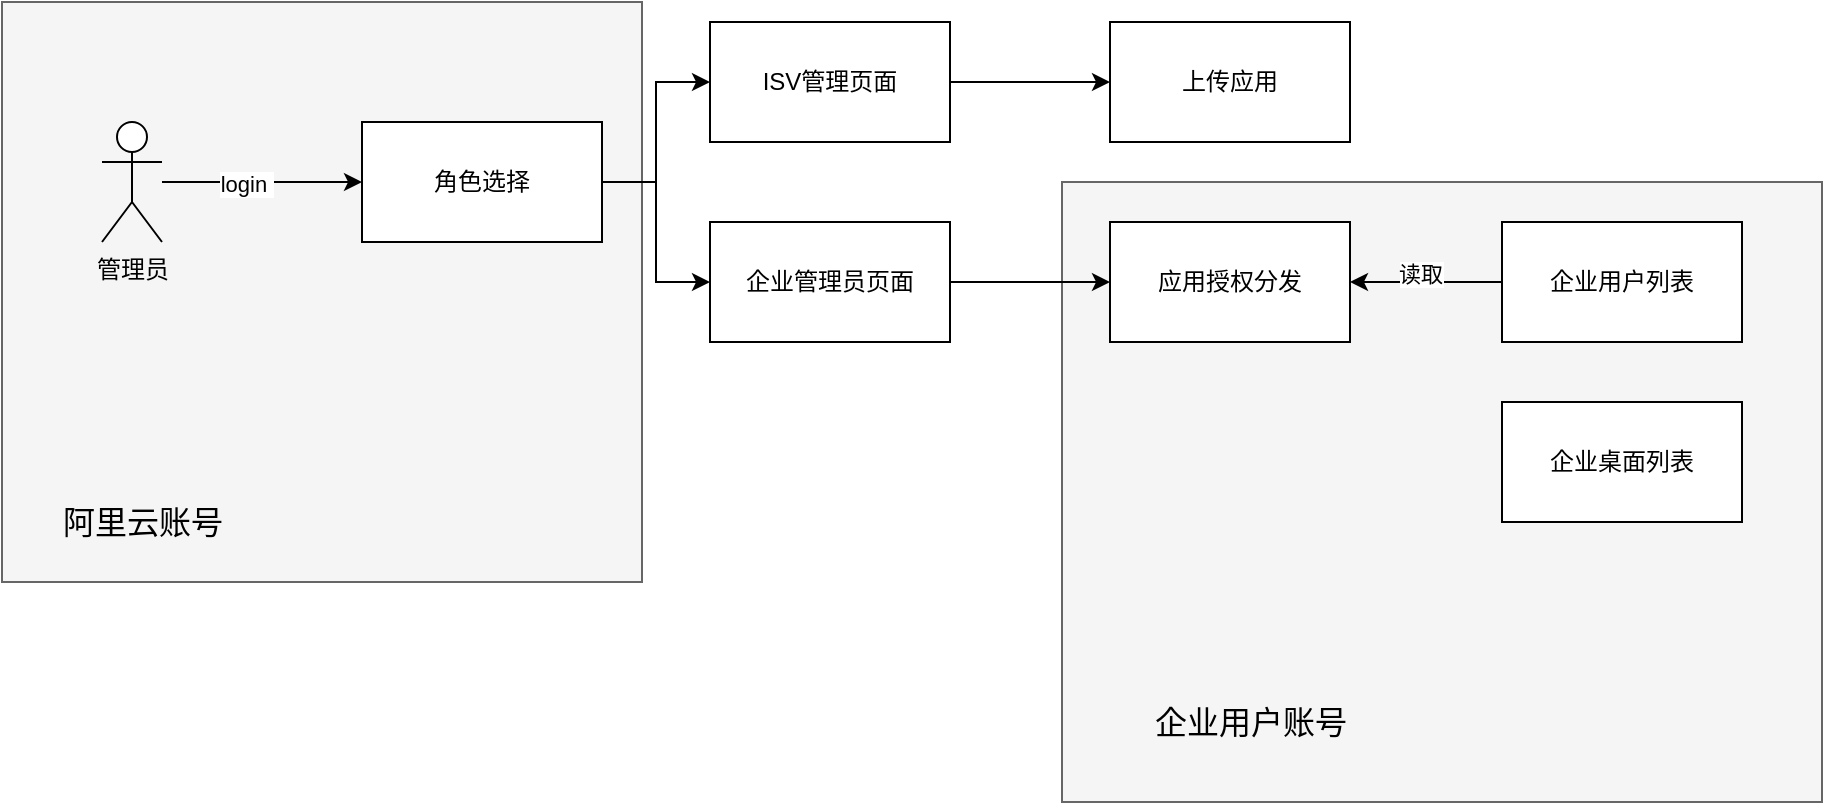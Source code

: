 <mxfile version="14.5.8" type="github">
  <diagram id="3L4fipcfEHHzqD1ao-7o" name="Page-1">
    <mxGraphModel dx="1298" dy="752" grid="1" gridSize="10" guides="1" tooltips="1" connect="1" arrows="1" fold="1" page="1" pageScale="1" pageWidth="827" pageHeight="1169" math="0" shadow="0">
      <root>
        <mxCell id="0" />
        <mxCell id="1" parent="0" />
        <mxCell id="BqDiw1rHWKKuVesqQ5OS-27" value="" style="rounded=0;whiteSpace=wrap;html=1;fillColor=#f5f5f5;strokeColor=#666666;fontColor=#333333;" vertex="1" parent="1">
          <mxGeometry x="590" y="200" width="380" height="310" as="geometry" />
        </mxCell>
        <mxCell id="BqDiw1rHWKKuVesqQ5OS-25" value="" style="rounded=0;whiteSpace=wrap;html=1;fillColor=#f5f5f5;strokeColor=#666666;fontColor=#333333;" vertex="1" parent="1">
          <mxGeometry x="60" y="110" width="320" height="290" as="geometry" />
        </mxCell>
        <mxCell id="BqDiw1rHWKKuVesqQ5OS-7" value="" style="edgeStyle=orthogonalEdgeStyle;rounded=0;orthogonalLoop=1;jettySize=auto;html=1;" edge="1" parent="1" source="BqDiw1rHWKKuVesqQ5OS-1" target="BqDiw1rHWKKuVesqQ5OS-4">
          <mxGeometry relative="1" as="geometry" />
        </mxCell>
        <mxCell id="BqDiw1rHWKKuVesqQ5OS-9" style="edgeStyle=orthogonalEdgeStyle;rounded=0;orthogonalLoop=1;jettySize=auto;html=1;entryX=0;entryY=0.5;entryDx=0;entryDy=0;" edge="1" parent="1" source="BqDiw1rHWKKuVesqQ5OS-1" target="BqDiw1rHWKKuVesqQ5OS-3">
          <mxGeometry relative="1" as="geometry" />
        </mxCell>
        <mxCell id="BqDiw1rHWKKuVesqQ5OS-1" value="角色选择" style="rounded=0;whiteSpace=wrap;html=1;" vertex="1" parent="1">
          <mxGeometry x="240" y="170" width="120" height="60" as="geometry" />
        </mxCell>
        <mxCell id="BqDiw1rHWKKuVesqQ5OS-5" value="" style="edgeStyle=orthogonalEdgeStyle;rounded=0;orthogonalLoop=1;jettySize=auto;html=1;" edge="1" parent="1" source="BqDiw1rHWKKuVesqQ5OS-2" target="BqDiw1rHWKKuVesqQ5OS-1">
          <mxGeometry relative="1" as="geometry" />
        </mxCell>
        <mxCell id="BqDiw1rHWKKuVesqQ5OS-6" value="login&amp;nbsp;" style="edgeLabel;html=1;align=center;verticalAlign=middle;resizable=0;points=[];" vertex="1" connectable="0" parent="BqDiw1rHWKKuVesqQ5OS-5">
          <mxGeometry x="-0.16" y="-1" relative="1" as="geometry">
            <mxPoint as="offset" />
          </mxGeometry>
        </mxCell>
        <mxCell id="BqDiw1rHWKKuVesqQ5OS-2" value="管理员" style="shape=umlActor;verticalLabelPosition=bottom;verticalAlign=top;html=1;outlineConnect=0;" vertex="1" parent="1">
          <mxGeometry x="110" y="170" width="30" height="60" as="geometry" />
        </mxCell>
        <mxCell id="BqDiw1rHWKKuVesqQ5OS-11" value="" style="edgeStyle=orthogonalEdgeStyle;rounded=0;orthogonalLoop=1;jettySize=auto;html=1;" edge="1" parent="1" source="BqDiw1rHWKKuVesqQ5OS-3" target="BqDiw1rHWKKuVesqQ5OS-10">
          <mxGeometry relative="1" as="geometry" />
        </mxCell>
        <mxCell id="BqDiw1rHWKKuVesqQ5OS-3" value="ISV管理页面" style="rounded=0;whiteSpace=wrap;html=1;" vertex="1" parent="1">
          <mxGeometry x="414" y="120" width="120" height="60" as="geometry" />
        </mxCell>
        <mxCell id="BqDiw1rHWKKuVesqQ5OS-13" value="" style="edgeStyle=orthogonalEdgeStyle;rounded=0;orthogonalLoop=1;jettySize=auto;html=1;" edge="1" parent="1" source="BqDiw1rHWKKuVesqQ5OS-4" target="BqDiw1rHWKKuVesqQ5OS-12">
          <mxGeometry relative="1" as="geometry" />
        </mxCell>
        <mxCell id="BqDiw1rHWKKuVesqQ5OS-4" value="企业管理员页面" style="rounded=0;whiteSpace=wrap;html=1;" vertex="1" parent="1">
          <mxGeometry x="414" y="220" width="120" height="60" as="geometry" />
        </mxCell>
        <mxCell id="BqDiw1rHWKKuVesqQ5OS-10" value="上传应用" style="whiteSpace=wrap;html=1;rounded=0;" vertex="1" parent="1">
          <mxGeometry x="614" y="120" width="120" height="60" as="geometry" />
        </mxCell>
        <mxCell id="BqDiw1rHWKKuVesqQ5OS-12" value="应用授权分发" style="whiteSpace=wrap;html=1;rounded=0;" vertex="1" parent="1">
          <mxGeometry x="614" y="220" width="120" height="60" as="geometry" />
        </mxCell>
        <mxCell id="BqDiw1rHWKKuVesqQ5OS-17" value="" style="edgeStyle=orthogonalEdgeStyle;rounded=0;orthogonalLoop=1;jettySize=auto;html=1;" edge="1" parent="1" source="BqDiw1rHWKKuVesqQ5OS-15" target="BqDiw1rHWKKuVesqQ5OS-12">
          <mxGeometry relative="1" as="geometry" />
        </mxCell>
        <mxCell id="BqDiw1rHWKKuVesqQ5OS-21" value="读取" style="edgeLabel;html=1;align=center;verticalAlign=middle;resizable=0;points=[];" vertex="1" connectable="0" parent="BqDiw1rHWKKuVesqQ5OS-17">
          <mxGeometry x="0.079" y="-4" relative="1" as="geometry">
            <mxPoint as="offset" />
          </mxGeometry>
        </mxCell>
        <mxCell id="BqDiw1rHWKKuVesqQ5OS-15" value="企业用户列表" style="whiteSpace=wrap;html=1;rounded=0;" vertex="1" parent="1">
          <mxGeometry x="810" y="220" width="120" height="60" as="geometry" />
        </mxCell>
        <mxCell id="BqDiw1rHWKKuVesqQ5OS-16" value="企业桌面列表" style="whiteSpace=wrap;html=1;rounded=0;" vertex="1" parent="1">
          <mxGeometry x="810" y="310" width="120" height="60" as="geometry" />
        </mxCell>
        <mxCell id="BqDiw1rHWKKuVesqQ5OS-26" value="阿里云账号" style="text;html=1;align=center;verticalAlign=middle;resizable=0;points=[];autosize=1;strokeColor=none;fontSize=16;" vertex="1" parent="1">
          <mxGeometry x="80" y="360" width="100" height="20" as="geometry" />
        </mxCell>
        <mxCell id="BqDiw1rHWKKuVesqQ5OS-28" value="企业用户账号" style="text;html=1;align=center;verticalAlign=middle;resizable=0;points=[];autosize=1;strokeColor=none;fontSize=16;" vertex="1" parent="1">
          <mxGeometry x="629" y="460" width="110" height="20" as="geometry" />
        </mxCell>
      </root>
    </mxGraphModel>
  </diagram>
</mxfile>
